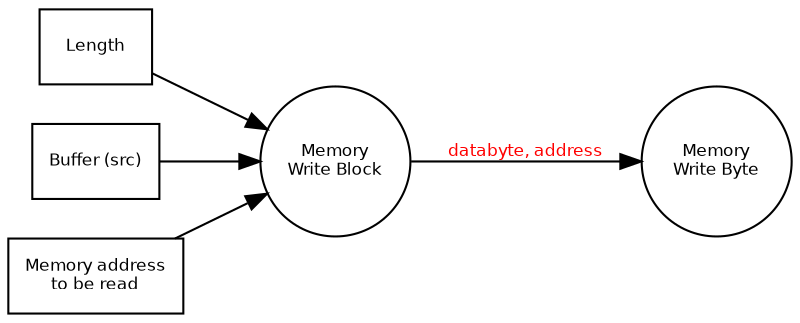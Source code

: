 digraph DFD_WriteBlock {
 
rankdir = LR

 node [
         fontname = "Bitstream Vera Sans"
         fontsize = 8
         shape = "record"
     ]

 edge [
         fontname = "Bitstream Vera Sans"
         fontsize = 8
         fontcolor = "Red"
     ]

// all blocks
length [label="Length"]
writebyte [label="Memory\nWrite Byte", shape="circle", fixedsize=true, width=1];
writeblock [label="Memory\nWrite Block", shape="circle", fixedsize=true, width=1];
data [label="Buffer (src)"]
address [label="Memory address\nto be read"]

// relations
address -> writeblock
length -> writeblock
data -> writeblock
writeblock -> writebyte [label="databyte, address"]

}
